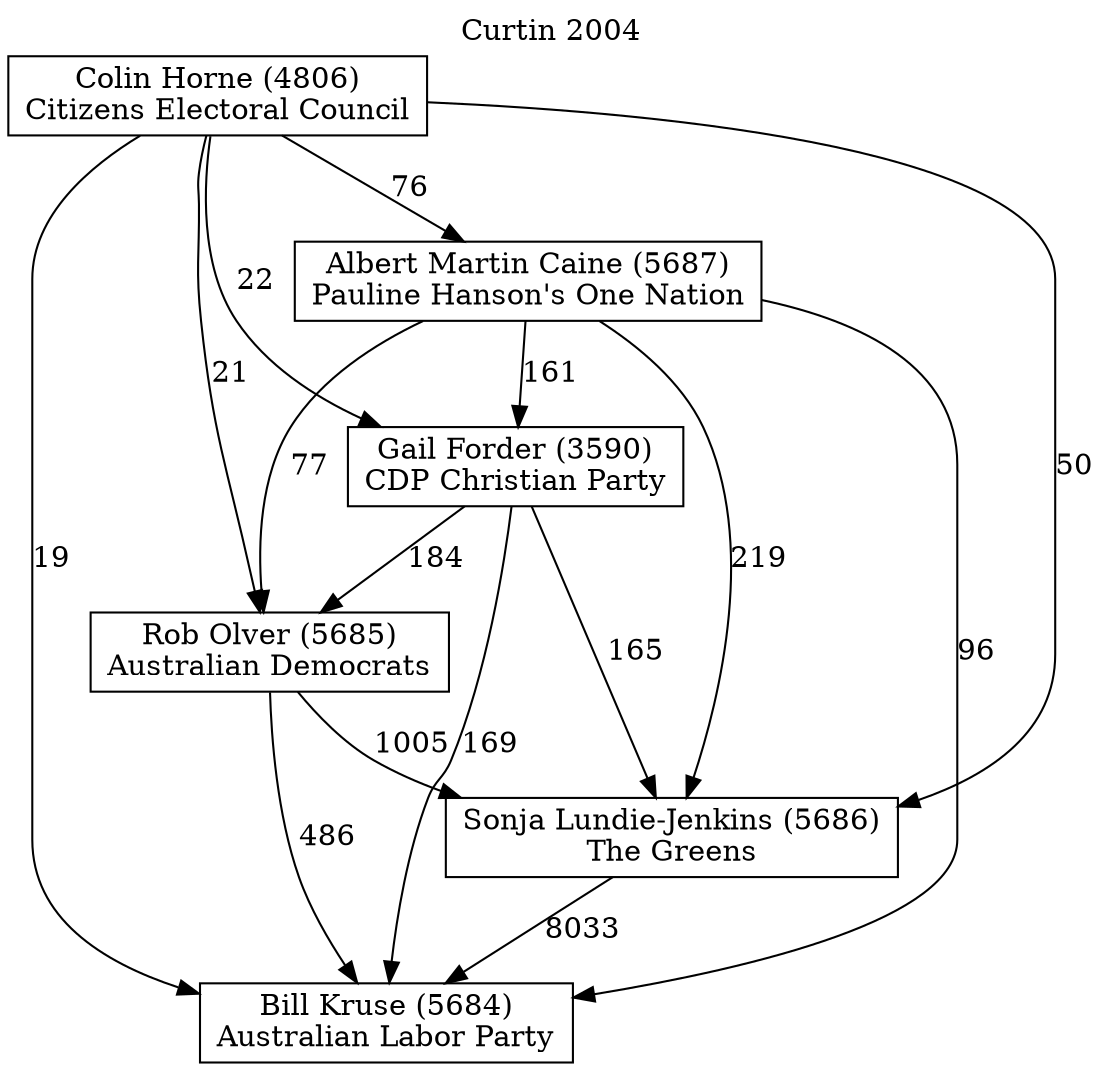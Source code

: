 // House preference flow
digraph "Bill Kruse (5684)_Curtin_2004" {
	graph [label="Curtin 2004" labelloc=t mclimit=10]
	node [shape=box]
	"Bill Kruse (5684)" [label="Bill Kruse (5684)
Australian Labor Party"]
	"Sonja Lundie-Jenkins (5686)" [label="Sonja Lundie-Jenkins (5686)
The Greens"]
	"Rob Olver (5685)" [label="Rob Olver (5685)
Australian Democrats"]
	"Gail Forder (3590)" [label="Gail Forder (3590)
CDP Christian Party"]
	"Albert Martin Caine (5687)" [label="Albert Martin Caine (5687)
Pauline Hanson's One Nation"]
	"Colin Horne (4806)" [label="Colin Horne (4806)
Citizens Electoral Council"]
	"Sonja Lundie-Jenkins (5686)" -> "Bill Kruse (5684)" [label=8033]
	"Rob Olver (5685)" -> "Sonja Lundie-Jenkins (5686)" [label=1005]
	"Gail Forder (3590)" -> "Rob Olver (5685)" [label=184]
	"Albert Martin Caine (5687)" -> "Gail Forder (3590)" [label=161]
	"Colin Horne (4806)" -> "Albert Martin Caine (5687)" [label=76]
	"Rob Olver (5685)" -> "Bill Kruse (5684)" [label=486]
	"Gail Forder (3590)" -> "Bill Kruse (5684)" [label=169]
	"Albert Martin Caine (5687)" -> "Bill Kruse (5684)" [label=96]
	"Colin Horne (4806)" -> "Bill Kruse (5684)" [label=19]
	"Colin Horne (4806)" -> "Gail Forder (3590)" [label=22]
	"Albert Martin Caine (5687)" -> "Rob Olver (5685)" [label=77]
	"Colin Horne (4806)" -> "Rob Olver (5685)" [label=21]
	"Gail Forder (3590)" -> "Sonja Lundie-Jenkins (5686)" [label=165]
	"Albert Martin Caine (5687)" -> "Sonja Lundie-Jenkins (5686)" [label=219]
	"Colin Horne (4806)" -> "Sonja Lundie-Jenkins (5686)" [label=50]
}
